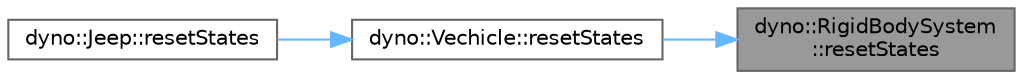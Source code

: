 digraph "dyno::RigidBodySystem::resetStates"
{
 // LATEX_PDF_SIZE
  bgcolor="transparent";
  edge [fontname=Helvetica,fontsize=10,labelfontname=Helvetica,labelfontsize=10];
  node [fontname=Helvetica,fontsize=10,shape=box,height=0.2,width=0.4];
  rankdir="RL";
  Node1 [id="Node000001",label="dyno::RigidBodySystem\l::resetStates",height=0.2,width=0.4,color="gray40", fillcolor="grey60", style="filled", fontcolor="black",tooltip=" "];
  Node1 -> Node2 [id="edge1_Node000001_Node000002",dir="back",color="steelblue1",style="solid",tooltip=" "];
  Node2 [id="Node000002",label="dyno::Vechicle::resetStates",height=0.2,width=0.4,color="grey40", fillcolor="white", style="filled",URL="$classdyno_1_1_vechicle.html#af22ed5882007bee03440ea033bf2cac3",tooltip=" "];
  Node2 -> Node3 [id="edge2_Node000002_Node000003",dir="back",color="steelblue1",style="solid",tooltip=" "];
  Node3 [id="Node000003",label="dyno::Jeep::resetStates",height=0.2,width=0.4,color="grey40", fillcolor="white", style="filled",URL="$classdyno_1_1_jeep.html#a8d2296b5d85aac1548fe0946dd38307d",tooltip=" "];
}
